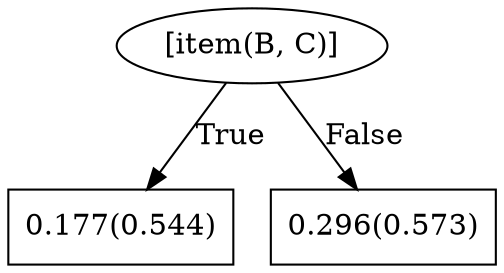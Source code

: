 digraph G{ 
1[label = "[item(B, C)]"];
1 -> 2[label="True"];
1 -> 3[label="False"];
2[shape = box,label = "0.177(0.544)"];
3[shape = box,label = "0.296(0.573)"];
}
